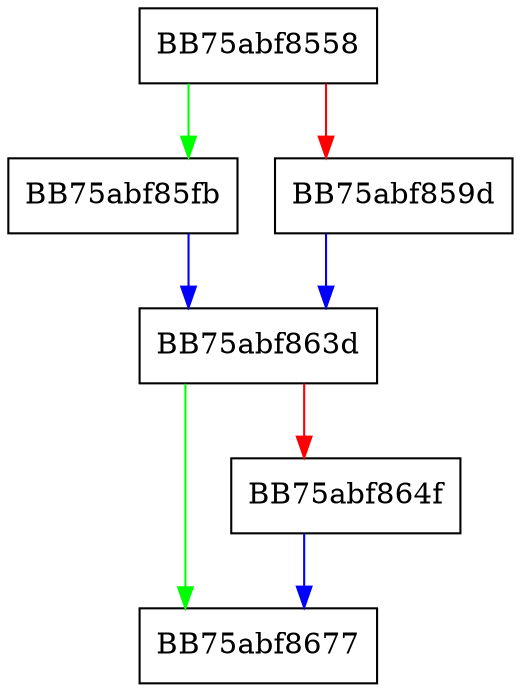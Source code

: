 digraph ZSTD_buildBlockEntropyStats_sequences {
  node [shape="box"];
  graph [splines=ortho];
  BB75abf8558 -> BB75abf85fb [color="green"];
  BB75abf8558 -> BB75abf859d [color="red"];
  BB75abf859d -> BB75abf863d [color="blue"];
  BB75abf85fb -> BB75abf863d [color="blue"];
  BB75abf863d -> BB75abf8677 [color="green"];
  BB75abf863d -> BB75abf864f [color="red"];
  BB75abf864f -> BB75abf8677 [color="blue"];
}